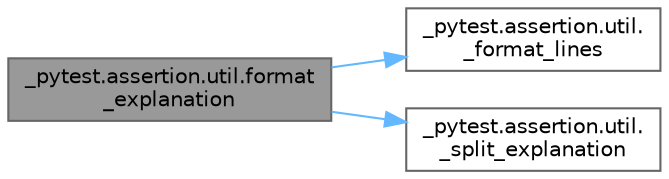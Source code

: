 digraph "_pytest.assertion.util.format_explanation"
{
 // LATEX_PDF_SIZE
  bgcolor="transparent";
  edge [fontname=Helvetica,fontsize=10,labelfontname=Helvetica,labelfontsize=10];
  node [fontname=Helvetica,fontsize=10,shape=box,height=0.2,width=0.4];
  rankdir="LR";
  Node1 [id="Node000001",label="_pytest.assertion.util.format\l_explanation",height=0.2,width=0.4,color="gray40", fillcolor="grey60", style="filled", fontcolor="black",tooltip=" "];
  Node1 -> Node2 [id="edge1_Node000001_Node000002",color="steelblue1",style="solid",tooltip=" "];
  Node2 [id="Node000002",label="_pytest.assertion.util.\l_format_lines",height=0.2,width=0.4,color="grey40", fillcolor="white", style="filled",URL="$namespace__pytest_1_1assertion_1_1util.html#acd7888804e12dd133f64de9c351520d5",tooltip=" "];
  Node1 -> Node3 [id="edge2_Node000001_Node000003",color="steelblue1",style="solid",tooltip=" "];
  Node3 [id="Node000003",label="_pytest.assertion.util.\l_split_explanation",height=0.2,width=0.4,color="grey40", fillcolor="white", style="filled",URL="$namespace__pytest_1_1assertion_1_1util.html#ac88d7513d7e4be210d7d2f32203649fd",tooltip=" "];
}
